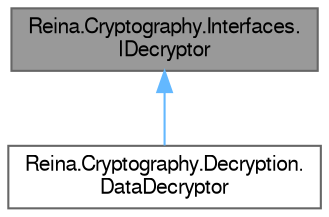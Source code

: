 digraph "Reina.Cryptography.Interfaces.IDecryptor"
{
 // LATEX_PDF_SIZE
  bgcolor="transparent";
  edge [fontname=FreeSans,fontsize=10,labelfontname=FreeSans,labelfontsize=10];
  node [fontname=FreeSans,fontsize=10,shape=box,height=0.2,width=0.4];
  Node1 [id="Node000001",label="Reina.Cryptography.Interfaces.\lIDecryptor",height=0.2,width=0.4,color="gray40", fillcolor="grey60", style="filled", fontcolor="black",tooltip="Defines the contract for the DataDecryptor class that implements data decryption."];
  Node1 -> Node2 [id="edge1_Node000001_Node000002",dir="back",color="steelblue1",style="solid",tooltip=" "];
  Node2 [id="Node000002",label="Reina.Cryptography.Decryption.\lDataDecryptor",height=0.2,width=0.4,color="gray40", fillcolor="white", style="filled",URL="$class_reina_1_1_cryptography_1_1_decryption_1_1_data_decryptor.html",tooltip="Implements decryption operations using a cascading triple-layered technique with Twofish,..."];
}
